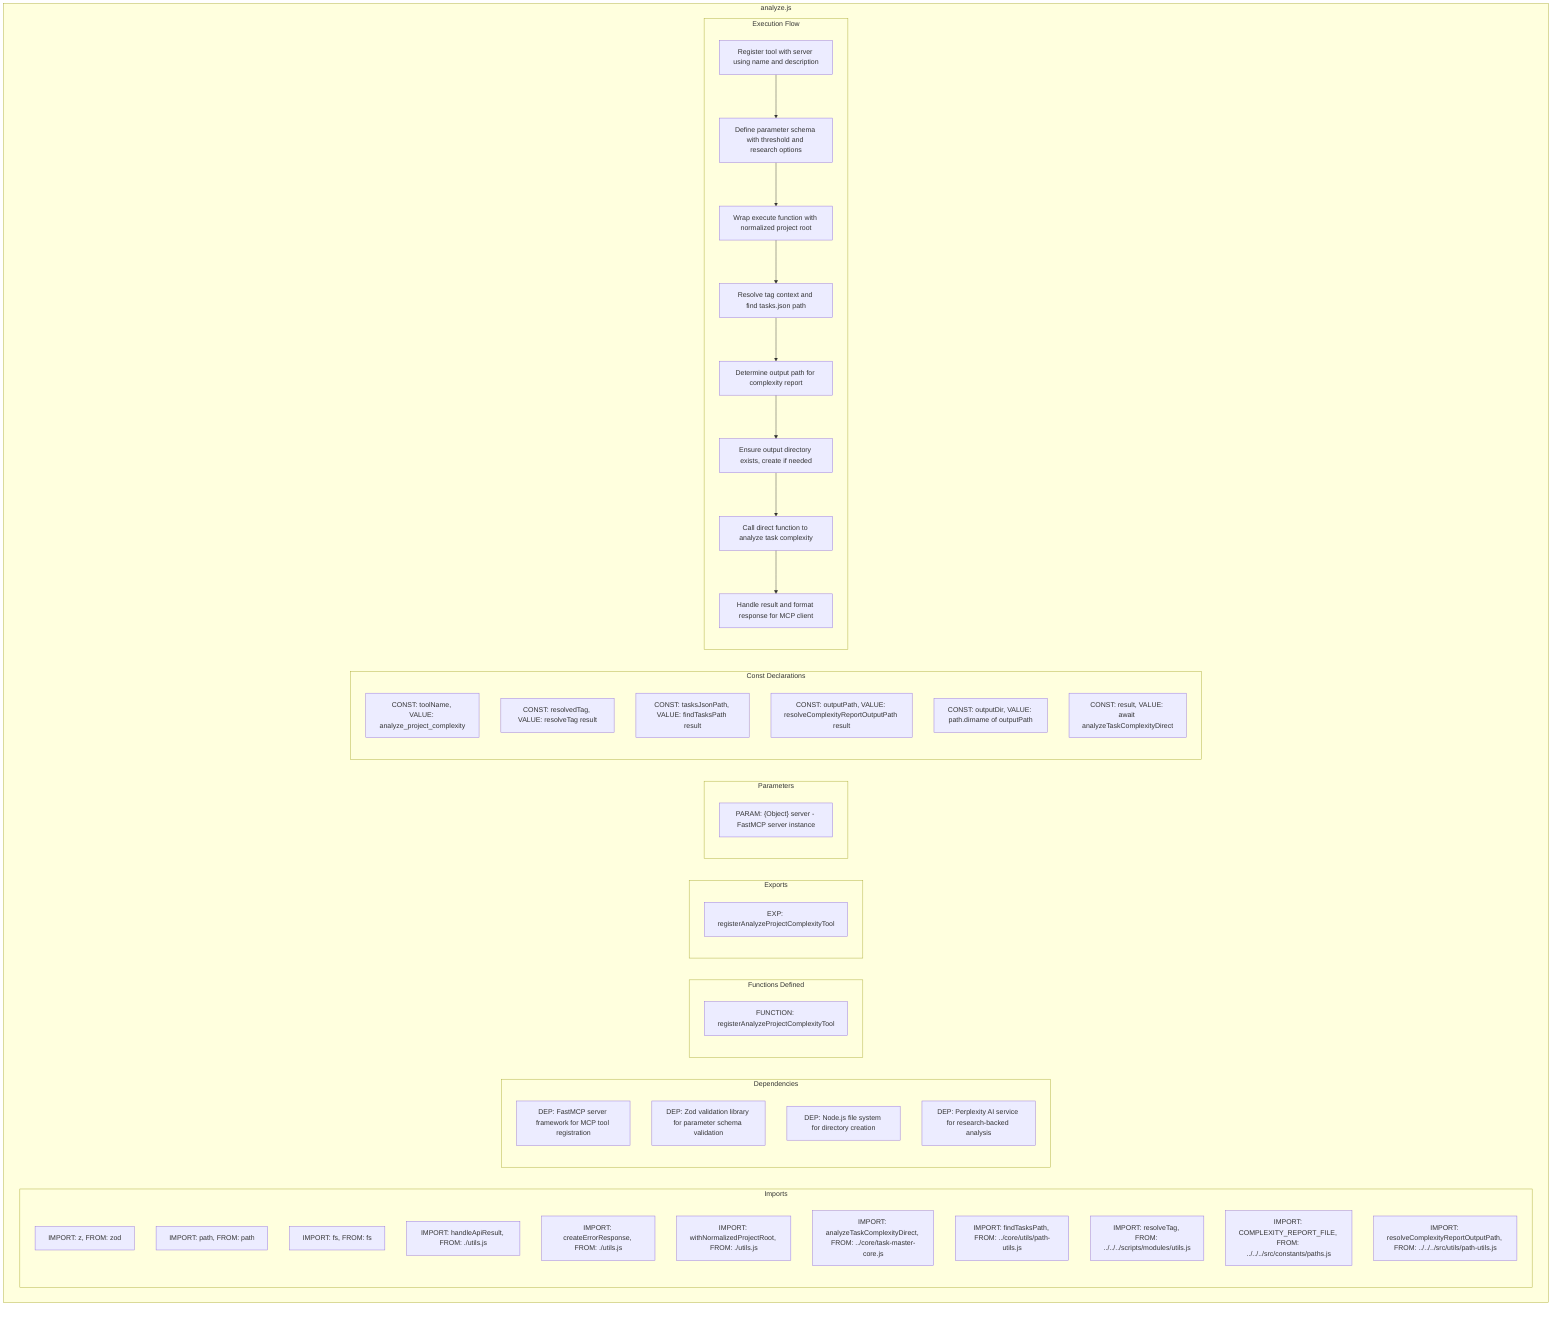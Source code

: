 flowchart TB
    subgraph Imports["Imports"]
        I1["IMPORT: z, FROM: zod"]
        I2["IMPORT: path, FROM: path"]
        I3["IMPORT: fs, FROM: fs"]
        I4["IMPORT: handleApiResult, FROM: ./utils.js"]
        I5["IMPORT: createErrorResponse, FROM: ./utils.js"]
        I6["IMPORT: withNormalizedProjectRoot, FROM: ./utils.js"]
        I7["IMPORT: analyzeTaskComplexityDirect, FROM: ../core/task-master-core.js"]
        I8["IMPORT: findTasksPath, FROM: ../core/utils/path-utils.js"]
        I9["IMPORT: resolveTag, FROM: ../../../scripts/modules/utils.js"]
        I10["IMPORT: COMPLEXITY_REPORT_FILE, FROM: ../../../src/constants/paths.js"]
        I11["IMPORT: resolveComplexityReportOutputPath, FROM: ../../../src/utils/path-utils.js"]
    end
    
    subgraph Dependencies["Dependencies"]
        D1["DEP: FastMCP server framework for MCP tool registration"]
        D2["DEP: Zod validation library for parameter schema validation"]
        D3["DEP: Node.js file system for directory creation"]
        D4["DEP: Perplexity AI service for research-backed analysis"]
    end
    
    subgraph FunctionsDefined["Functions Defined"]
        FU1["FUNCTION: registerAnalyzeProjectComplexityTool"]
    end
    
    subgraph Exports["Exports"]
        E1["EXP: registerAnalyzeProjectComplexityTool"]
    end
    
    subgraph Parameters["Parameters"]
        P1["PARAM: {Object} server - FastMCP server instance"]
    end
    
    subgraph Constants["Const Declarations"]
        C1["CONST: toolName, VALUE: analyze_project_complexity"]
        C2["CONST: resolvedTag, VALUE: resolveTag result"]
        C3["CONST: tasksJsonPath, VALUE: findTasksPath result"]
        C4["CONST: outputPath, VALUE: resolveComplexityReportOutputPath result"]
        C5["CONST: outputDir, VALUE: path.dirname of outputPath"]
        C6["CONST: result, VALUE: await analyzeTaskComplexityDirect"]
    end
    
    subgraph ExecutionFlow["Execution Flow"]
        FL1["Register tool with server using name and description"]
        FL2["Define parameter schema with threshold and research options"]
        FL3["Wrap execute function with normalized project root"]
        FL4["Resolve tag context and find tasks.json path"]
        FL5["Determine output path for complexity report"]
        FL6["Ensure output directory exists, create if needed"]
        FL7["Call direct function to analyze task complexity"]
        FL8["Handle result and format response for MCP client"]
    end
    
    subgraph analyze["analyze.js"]
        Imports
        Dependencies
        FunctionsDefined
        Exports
        Parameters
        Constants
        ExecutionFlow
    end
    
    FL1 --> FL2
    FL2 --> FL3
    FL3 --> FL4
    FL4 --> FL5
    FL5 --> FL6
    FL6 --> FL7
    FL7 --> FL8